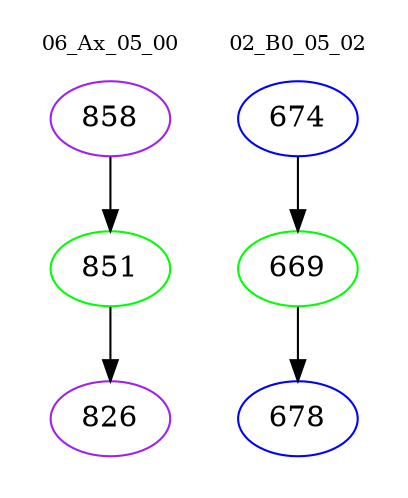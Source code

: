 digraph{
subgraph cluster_0 {
color = white
label = "06_Ax_05_00";
fontsize=10;
T0_858 [label="858", color="purple"]
T0_858 -> T0_851 [color="black"]
T0_851 [label="851", color="green"]
T0_851 -> T0_826 [color="black"]
T0_826 [label="826", color="purple"]
}
subgraph cluster_1 {
color = white
label = "02_B0_05_02";
fontsize=10;
T1_674 [label="674", color="blue"]
T1_674 -> T1_669 [color="black"]
T1_669 [label="669", color="green"]
T1_669 -> T1_678 [color="black"]
T1_678 [label="678", color="blue"]
}
}
